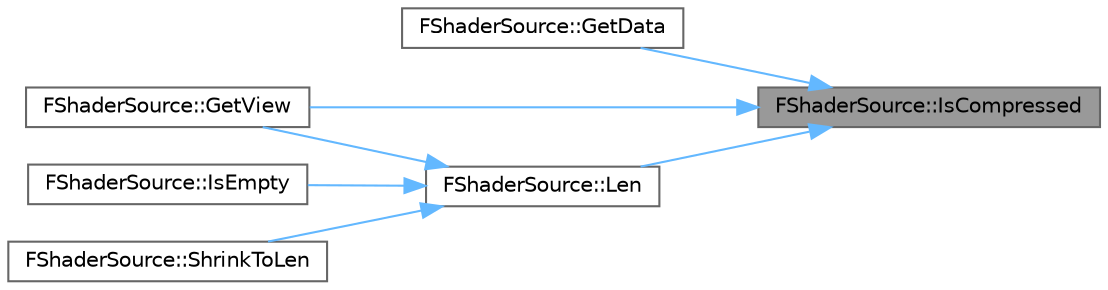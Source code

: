 digraph "FShaderSource::IsCompressed"
{
 // INTERACTIVE_SVG=YES
 // LATEX_PDF_SIZE
  bgcolor="transparent";
  edge [fontname=Helvetica,fontsize=10,labelfontname=Helvetica,labelfontsize=10];
  node [fontname=Helvetica,fontsize=10,shape=box,height=0.2,width=0.4];
  rankdir="RL";
  Node1 [id="Node000001",label="FShaderSource::IsCompressed",height=0.2,width=0.4,color="gray40", fillcolor="grey60", style="filled", fontcolor="black",tooltip=" "];
  Node1 -> Node2 [id="edge1_Node000001_Node000002",dir="back",color="steelblue1",style="solid",tooltip=" "];
  Node2 [id="Node000002",label="FShaderSource::GetData",height=0.2,width=0.4,color="grey40", fillcolor="white", style="filled",URL="$d9/d03/classFShaderSource.html#a6bdfdeab766bc7cf57752e71b10bf357",tooltip=" "];
  Node1 -> Node3 [id="edge2_Node000001_Node000003",dir="back",color="steelblue1",style="solid",tooltip=" "];
  Node3 [id="Node000003",label="FShaderSource::GetView",height=0.2,width=0.4,color="grey40", fillcolor="white", style="filled",URL="$d9/d03/classFShaderSource.html#aeac9511213962f04aafb6c5165f5022c",tooltip=" "];
  Node1 -> Node4 [id="edge3_Node000001_Node000004",dir="back",color="steelblue1",style="solid",tooltip=" "];
  Node4 [id="Node000004",label="FShaderSource::Len",height=0.2,width=0.4,color="grey40", fillcolor="white", style="filled",URL="$d9/d03/classFShaderSource.html#a1a5a95f881ff6e3c19f5c51e9afbc41d",tooltip=" "];
  Node4 -> Node3 [id="edge4_Node000004_Node000003",dir="back",color="steelblue1",style="solid",tooltip=" "];
  Node4 -> Node5 [id="edge5_Node000004_Node000005",dir="back",color="steelblue1",style="solid",tooltip=" "];
  Node5 [id="Node000005",label="FShaderSource::IsEmpty",height=0.2,width=0.4,color="grey40", fillcolor="white", style="filled",URL="$d9/d03/classFShaderSource.html#a91d8f41b1cb3a8ca1741edc576e6309c",tooltip=" "];
  Node4 -> Node6 [id="edge6_Node000004_Node000006",dir="back",color="steelblue1",style="solid",tooltip=" "];
  Node6 [id="Node000006",label="FShaderSource::ShrinkToLen",height=0.2,width=0.4,color="grey40", fillcolor="white", style="filled",URL="$d9/d03/classFShaderSource.html#a0448bec1265ddfbf7529cd71eb52ae2b",tooltip=" "];
}
